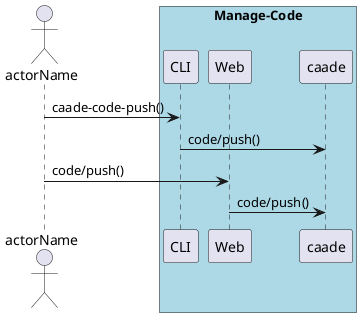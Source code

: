 @startuml
Actor "actorName" as A

box "Manage-Code" #lightblue
participant CLI as CLI
participant Web as Web
participant "caade" as S
A -> CLI : caade-code-push()
CLI -> S : code/push()
A -> Web : code/push()
Web -> S : code/push()
end box

@enduml
